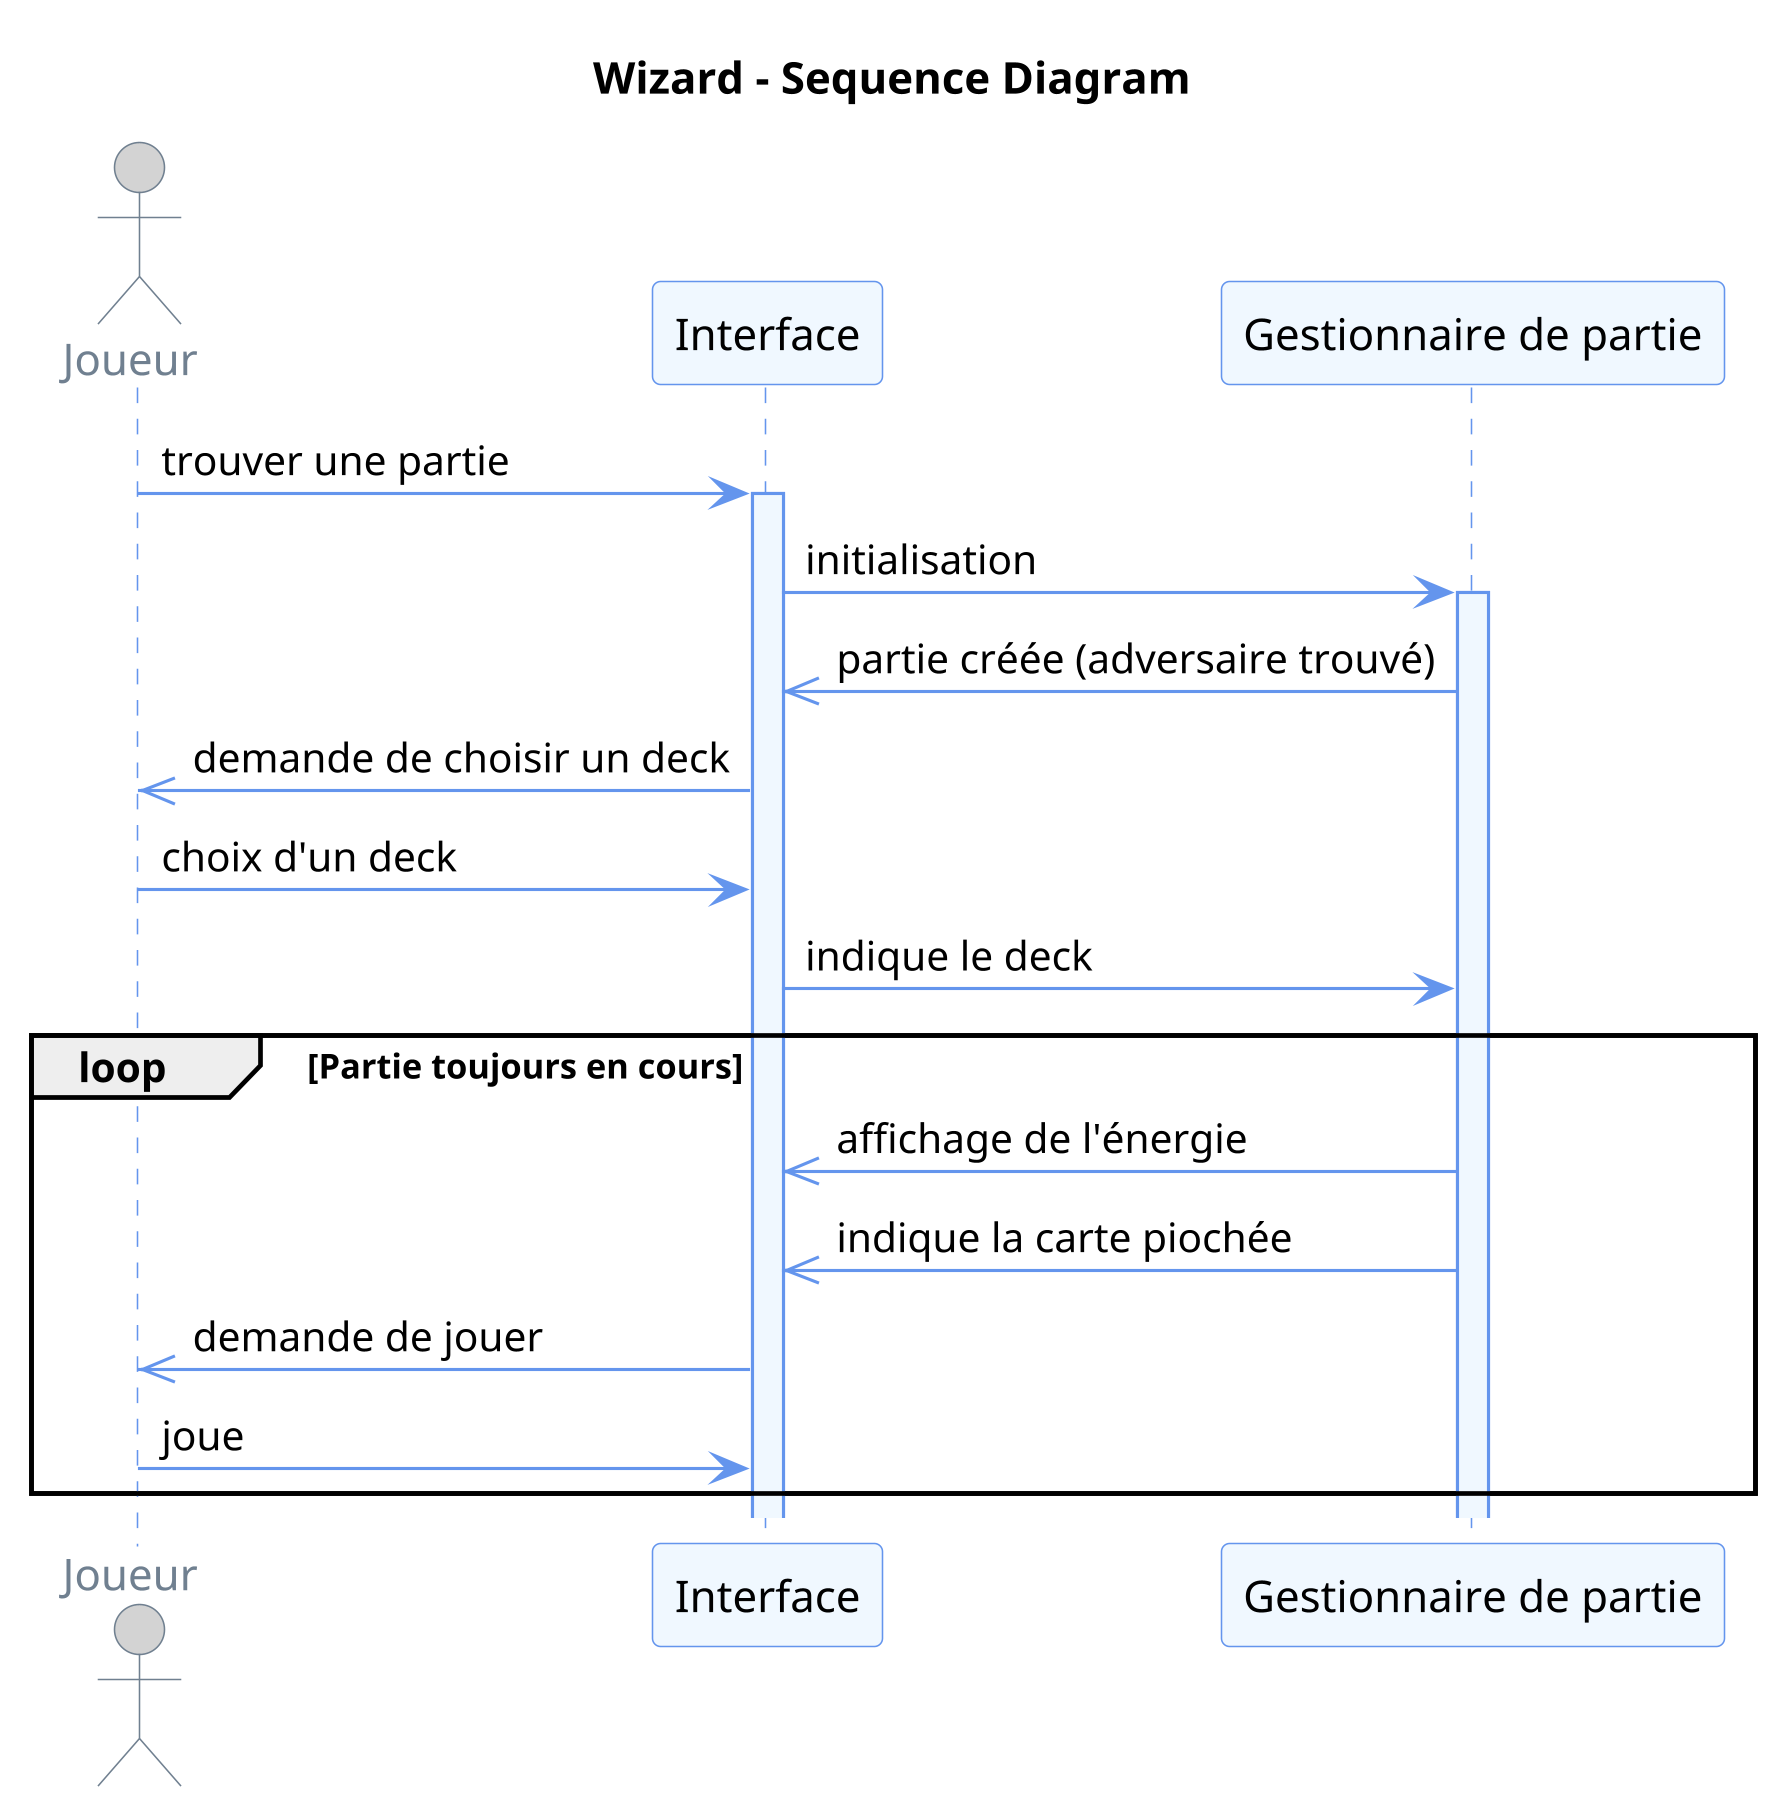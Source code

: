 @startuml

'supprimer?
'plus rajouter d'autres choses et modifier ce qui a été fait? 
'changer "indique la carte piochée" par autre chose de mieux?

title Wizard - Sequence Diagram

'pas d'ombre
skinparam shadowing false

skinparam dpi 300

skinparam sequence {
  ArrowColor CornflowerBlue
  LifeLineBorderColor CornflowerBlue
  LifeLineBackgroundColor AliceBlue
  
  ParticipantBorderColor CornflowerBlue
  ParticipantBackgroundColor AliceBlue
  
  ActorBackgroundColor LightGray
  ActorFontColor SlateGray
  actorBorderColor SlateGray
}

actor Joueur
participant "Interface" as I
participant "Gestionnaire de partie" as G

Joueur -> I : trouver une partie
activate I

I -> G : initialisation
activate G

G ->> I : partie créée (adversaire trouvé)

I ->> Joueur : demande de choisir un deck

Joueur -> I : choix d'un deck

I -> G : indique le deck

loop Partie toujours en cours
G ->> I : affichage de l'énergie
G ->> I : indique la carte piochée

I ->> Joueur : demande de jouer

Joueur -> I : joue
end

@enduml